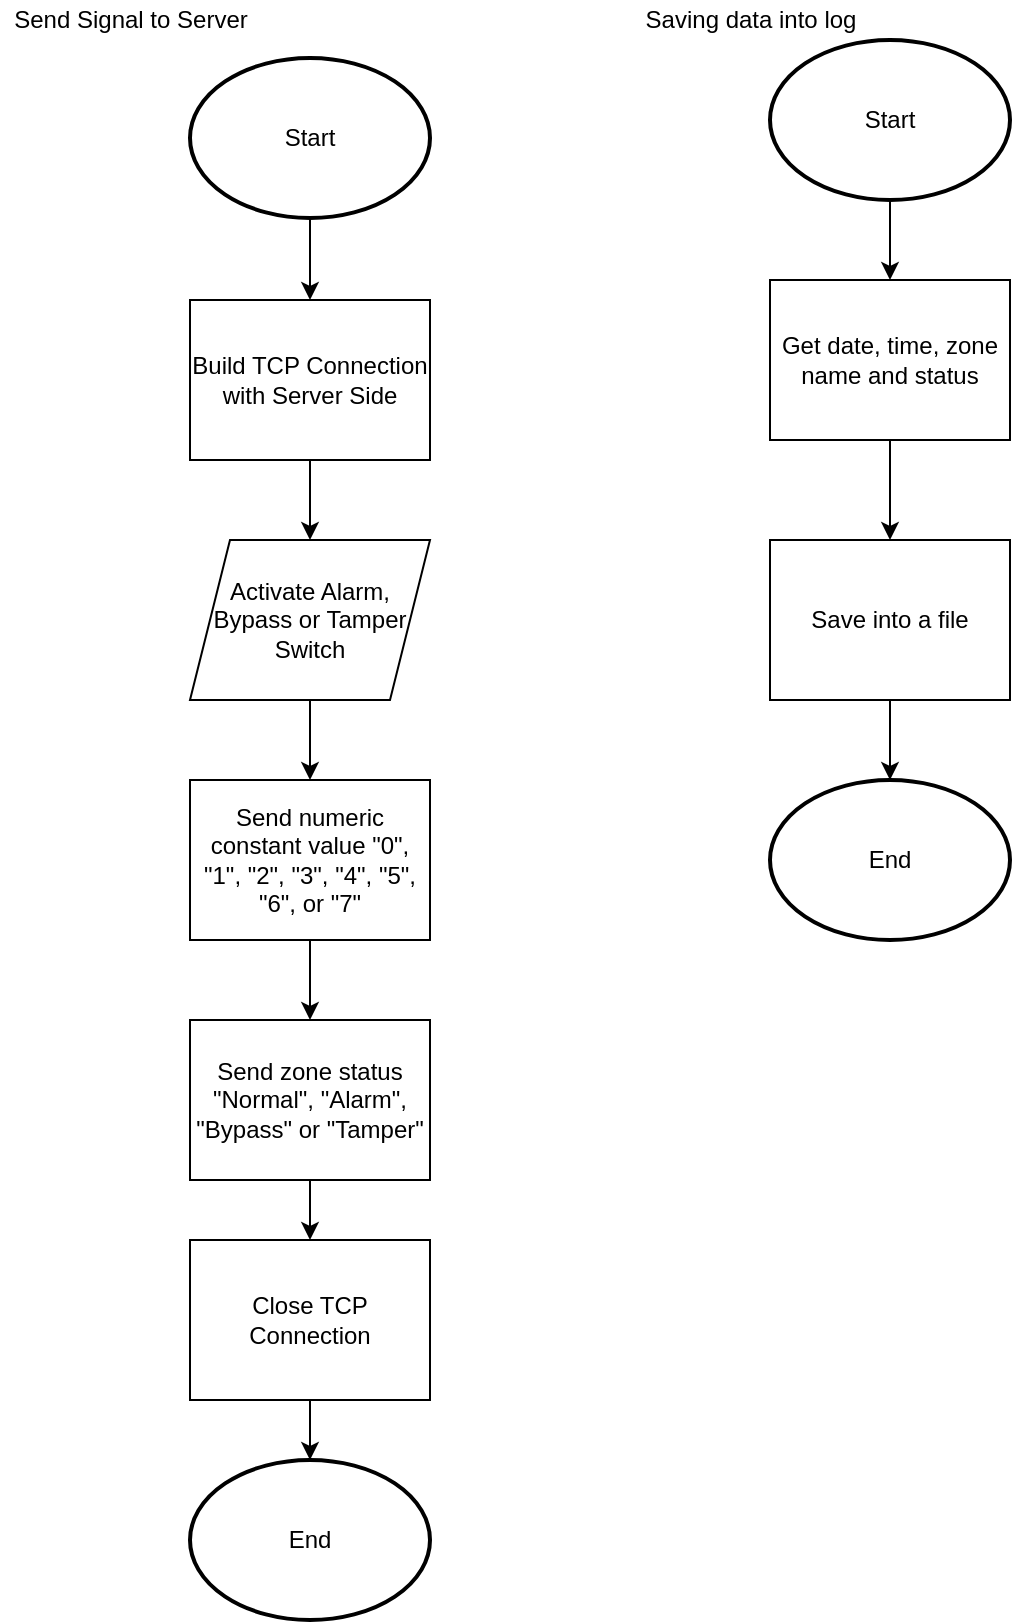 <mxfile version="18.1.2" type="device" pages="2"><diagram id="C5RBs43oDa-KdzZeNtuy" name="Client"><mxGraphModel dx="509" dy="529" grid="1" gridSize="10" guides="1" tooltips="1" connect="1" arrows="1" fold="1" page="1" pageScale="1" pageWidth="827" pageHeight="1169" math="0" shadow="0"><root><mxCell id="WIyWlLk6GJQsqaUBKTNV-0"/><mxCell id="WIyWlLk6GJQsqaUBKTNV-1" parent="WIyWlLk6GJQsqaUBKTNV-0"/><mxCell id="CiZmC6nplybkObY9BXXn-0" style="edgeStyle=orthogonalEdgeStyle;rounded=0;orthogonalLoop=1;jettySize=auto;html=1;entryX=0.5;entryY=0;entryDx=0;entryDy=0;" edge="1" parent="WIyWlLk6GJQsqaUBKTNV-1" source="CiZmC6nplybkObY9BXXn-1" target="CiZmC6nplybkObY9BXXn-30"><mxGeometry relative="1" as="geometry"/></mxCell><mxCell id="CiZmC6nplybkObY9BXXn-1" value="Start" style="strokeWidth=2;html=1;shape=mxgraph.flowchart.start_1;whiteSpace=wrap;" vertex="1" parent="WIyWlLk6GJQsqaUBKTNV-1"><mxGeometry x="230" y="129" width="120" height="80" as="geometry"/></mxCell><mxCell id="CiZmC6nplybkObY9BXXn-4" style="edgeStyle=orthogonalEdgeStyle;rounded=0;orthogonalLoop=1;jettySize=auto;html=1;exitX=0.5;exitY=1;exitDx=0;exitDy=0;entryX=0.5;entryY=0;entryDx=0;entryDy=0;" edge="1" parent="WIyWlLk6GJQsqaUBKTNV-1" source="CiZmC6nplybkObY9BXXn-5" target="CiZmC6nplybkObY9BXXn-19"><mxGeometry relative="1" as="geometry"><mxPoint x="290" y="380" as="targetPoint"/></mxGeometry></mxCell><mxCell id="CiZmC6nplybkObY9BXXn-5" value="Activate Alarm, Bypass or Tamper Switch" style="shape=parallelogram;perimeter=parallelogramPerimeter;whiteSpace=wrap;html=1;fixedSize=1;" vertex="1" parent="WIyWlLk6GJQsqaUBKTNV-1"><mxGeometry x="230" y="370" width="120" height="80" as="geometry"/></mxCell><mxCell id="CiZmC6nplybkObY9BXXn-39" style="edgeStyle=orthogonalEdgeStyle;rounded=0;orthogonalLoop=1;jettySize=auto;html=1;entryX=0.5;entryY=0;entryDx=0;entryDy=0;" edge="1" parent="WIyWlLk6GJQsqaUBKTNV-1" source="CiZmC6nplybkObY9BXXn-14" target="CiZmC6nplybkObY9BXXn-38"><mxGeometry relative="1" as="geometry"/></mxCell><mxCell id="CiZmC6nplybkObY9BXXn-14" value="Get date, time, zone name and status" style="rounded=0;whiteSpace=wrap;html=1;" vertex="1" parent="WIyWlLk6GJQsqaUBKTNV-1"><mxGeometry x="520" y="240" width="120" height="80" as="geometry"/></mxCell><mxCell id="CiZmC6nplybkObY9BXXn-15" value="End" style="strokeWidth=2;html=1;shape=mxgraph.flowchart.start_1;whiteSpace=wrap;" vertex="1" parent="WIyWlLk6GJQsqaUBKTNV-1"><mxGeometry x="230" y="830" width="120" height="80" as="geometry"/></mxCell><mxCell id="CiZmC6nplybkObY9BXXn-18" style="edgeStyle=orthogonalEdgeStyle;rounded=0;orthogonalLoop=1;jettySize=auto;html=1;exitX=0.5;exitY=1;exitDx=0;exitDy=0;entryX=0.5;entryY=0;entryDx=0;entryDy=0;" edge="1" parent="WIyWlLk6GJQsqaUBKTNV-1" source="CiZmC6nplybkObY9BXXn-19" target="CiZmC6nplybkObY9BXXn-32"><mxGeometry relative="1" as="geometry"/></mxCell><mxCell id="CiZmC6nplybkObY9BXXn-19" value="Send numeric constant value &quot;0&quot;, &quot;1&quot;, &quot;2&quot;, &quot;3&quot;, &quot;4&quot;, &quot;5&quot;, &quot;6&quot;, or &quot;7&quot;" style="rounded=0;whiteSpace=wrap;html=1;" vertex="1" parent="WIyWlLk6GJQsqaUBKTNV-1"><mxGeometry x="230" y="490" width="120" height="80" as="geometry"/></mxCell><mxCell id="CiZmC6nplybkObY9BXXn-31" style="edgeStyle=orthogonalEdgeStyle;rounded=0;orthogonalLoop=1;jettySize=auto;html=1;entryX=0.5;entryY=0;entryDx=0;entryDy=0;" edge="1" parent="WIyWlLk6GJQsqaUBKTNV-1" source="CiZmC6nplybkObY9BXXn-30" target="CiZmC6nplybkObY9BXXn-5"><mxGeometry relative="1" as="geometry"/></mxCell><mxCell id="CiZmC6nplybkObY9BXXn-30" value="Build TCP Connection with Server Side" style="rounded=0;whiteSpace=wrap;html=1;" vertex="1" parent="WIyWlLk6GJQsqaUBKTNV-1"><mxGeometry x="230" y="250" width="120" height="80" as="geometry"/></mxCell><mxCell id="CiZmC6nplybkObY9BXXn-33" style="edgeStyle=orthogonalEdgeStyle;rounded=0;orthogonalLoop=1;jettySize=auto;html=1;exitX=0.5;exitY=1;exitDx=0;exitDy=0;entryX=0.5;entryY=0;entryDx=0;entryDy=0;" edge="1" parent="WIyWlLk6GJQsqaUBKTNV-1" source="CiZmC6nplybkObY9BXXn-32" target="fEdqInyRzFlSVvxhkEdZ-0"><mxGeometry relative="1" as="geometry"/></mxCell><mxCell id="CiZmC6nplybkObY9BXXn-32" value="Send zone status &quot;Normal&quot;, &quot;Alarm&quot;, &quot;Bypass&quot; or &quot;Tamper&quot;" style="rounded=0;whiteSpace=wrap;html=1;" vertex="1" parent="WIyWlLk6GJQsqaUBKTNV-1"><mxGeometry x="230" y="610" width="120" height="80" as="geometry"/></mxCell><mxCell id="CiZmC6nplybkObY9BXXn-34" value="Send Signal to Server" style="text;html=1;align=center;verticalAlign=middle;resizable=0;points=[];autosize=1;strokeColor=none;fillColor=none;" vertex="1" parent="WIyWlLk6GJQsqaUBKTNV-1"><mxGeometry x="135" y="100" width="130" height="20" as="geometry"/></mxCell><mxCell id="CiZmC6nplybkObY9BXXn-36" style="edgeStyle=orthogonalEdgeStyle;rounded=0;orthogonalLoop=1;jettySize=auto;html=1;entryX=0.5;entryY=0;entryDx=0;entryDy=0;" edge="1" parent="WIyWlLk6GJQsqaUBKTNV-1" source="CiZmC6nplybkObY9BXXn-35" target="CiZmC6nplybkObY9BXXn-14"><mxGeometry relative="1" as="geometry"><mxPoint x="580" y="240" as="targetPoint"/></mxGeometry></mxCell><mxCell id="CiZmC6nplybkObY9BXXn-35" value="Start" style="strokeWidth=2;html=1;shape=mxgraph.flowchart.start_1;whiteSpace=wrap;" vertex="1" parent="WIyWlLk6GJQsqaUBKTNV-1"><mxGeometry x="520" y="120" width="120" height="80" as="geometry"/></mxCell><mxCell id="CiZmC6nplybkObY9BXXn-42" style="edgeStyle=orthogonalEdgeStyle;rounded=0;orthogonalLoop=1;jettySize=auto;html=1;entryX=0.5;entryY=0;entryDx=0;entryDy=0;entryPerimeter=0;" edge="1" parent="WIyWlLk6GJQsqaUBKTNV-1" source="CiZmC6nplybkObY9BXXn-38" target="CiZmC6nplybkObY9BXXn-40"><mxGeometry relative="1" as="geometry"/></mxCell><mxCell id="CiZmC6nplybkObY9BXXn-38" value="Save into a file" style="rounded=0;whiteSpace=wrap;html=1;" vertex="1" parent="WIyWlLk6GJQsqaUBKTNV-1"><mxGeometry x="520" y="370" width="120" height="80" as="geometry"/></mxCell><mxCell id="CiZmC6nplybkObY9BXXn-40" value="End" style="strokeWidth=2;html=1;shape=mxgraph.flowchart.start_1;whiteSpace=wrap;" vertex="1" parent="WIyWlLk6GJQsqaUBKTNV-1"><mxGeometry x="520" y="490" width="120" height="80" as="geometry"/></mxCell><mxCell id="CiZmC6nplybkObY9BXXn-44" value="Saving data into log" style="text;html=1;align=center;verticalAlign=middle;resizable=0;points=[];autosize=1;strokeColor=none;fillColor=none;" vertex="1" parent="WIyWlLk6GJQsqaUBKTNV-1"><mxGeometry x="450" y="100" width="120" height="20" as="geometry"/></mxCell><mxCell id="fEdqInyRzFlSVvxhkEdZ-1" style="edgeStyle=orthogonalEdgeStyle;rounded=0;orthogonalLoop=1;jettySize=auto;html=1;entryX=0.5;entryY=0;entryDx=0;entryDy=0;entryPerimeter=0;" edge="1" parent="WIyWlLk6GJQsqaUBKTNV-1" source="fEdqInyRzFlSVvxhkEdZ-0" target="CiZmC6nplybkObY9BXXn-15"><mxGeometry relative="1" as="geometry"/></mxCell><mxCell id="fEdqInyRzFlSVvxhkEdZ-0" value="Close TCP Connection" style="rounded=0;whiteSpace=wrap;html=1;" vertex="1" parent="WIyWlLk6GJQsqaUBKTNV-1"><mxGeometry x="230" y="720" width="120" height="80" as="geometry"/></mxCell></root></mxGraphModel></diagram><diagram id="gfGGGLHJPhlsq2-WT1lL" name="Server"><mxGraphModel dx="509" dy="529" grid="1" gridSize="10" guides="1" tooltips="1" connect="1" arrows="1" fold="1" page="1" pageScale="1" pageWidth="827" pageHeight="1169" math="0" shadow="0"><root><mxCell id="0"/><mxCell id="1" parent="0"/><mxCell id="Re_SOaLEexGFpgbK9Izk-1" style="edgeStyle=orthogonalEdgeStyle;rounded=0;orthogonalLoop=1;jettySize=auto;html=1;entryX=0.5;entryY=0;entryDx=0;entryDy=0;" edge="1" parent="1" source="Re_SOaLEexGFpgbK9Izk-2" target="Re_SOaLEexGFpgbK9Izk-9"><mxGeometry relative="1" as="geometry"/></mxCell><mxCell id="Re_SOaLEexGFpgbK9Izk-2" value="Start" style="strokeWidth=2;html=1;shape=mxgraph.flowchart.start_1;whiteSpace=wrap;" vertex="1" parent="1"><mxGeometry x="135" y="69" width="120" height="80" as="geometry"/></mxCell><mxCell id="Re_SOaLEexGFpgbK9Izk-3" style="edgeStyle=orthogonalEdgeStyle;rounded=0;orthogonalLoop=1;jettySize=auto;html=1;exitX=0.5;exitY=1;exitDx=0;exitDy=0;entryX=0.5;entryY=0;entryDx=0;entryDy=0;" edge="1" parent="1" source="Re_SOaLEexGFpgbK9Izk-4" target="okXugao_ikkAfPndYmxg-1"><mxGeometry relative="1" as="geometry"><mxPoint x="195" y="430" as="targetPoint"/></mxGeometry></mxCell><mxCell id="Re_SOaLEexGFpgbK9Izk-4" value="Read data that &lt;br&gt;is sent over" style="shape=parallelogram;perimeter=parallelogramPerimeter;whiteSpace=wrap;html=1;fixedSize=1;" vertex="1" parent="1"><mxGeometry x="135" y="310" width="120" height="80" as="geometry"/></mxCell><mxCell id="Re_SOaLEexGFpgbK9Izk-5" value="End" style="strokeWidth=2;html=1;shape=mxgraph.flowchart.start_1;whiteSpace=wrap;" vertex="1" parent="1"><mxGeometry x="135" y="690" width="120" height="80" as="geometry"/></mxCell><mxCell id="Re_SOaLEexGFpgbK9Izk-6" style="edgeStyle=orthogonalEdgeStyle;rounded=0;orthogonalLoop=1;jettySize=auto;html=1;exitX=0.5;exitY=1;exitDx=0;exitDy=0;entryX=0.5;entryY=0;entryDx=0;entryDy=0;" edge="1" parent="1" target="Re_SOaLEexGFpgbK9Izk-11"><mxGeometry relative="1" as="geometry"><mxPoint x="195" y="510" as="sourcePoint"/></mxGeometry></mxCell><mxCell id="Re_SOaLEexGFpgbK9Izk-8" style="edgeStyle=orthogonalEdgeStyle;rounded=0;orthogonalLoop=1;jettySize=auto;html=1;entryX=0.5;entryY=0;entryDx=0;entryDy=0;" edge="1" parent="1" source="Re_SOaLEexGFpgbK9Izk-9" target="Re_SOaLEexGFpgbK9Izk-4"><mxGeometry relative="1" as="geometry"/></mxCell><mxCell id="Re_SOaLEexGFpgbK9Izk-9" value="Build TCP Connection with Client Side" style="rounded=0;whiteSpace=wrap;html=1;" vertex="1" parent="1"><mxGeometry x="135" y="190" width="120" height="80" as="geometry"/></mxCell><mxCell id="Re_SOaLEexGFpgbK9Izk-10" style="edgeStyle=orthogonalEdgeStyle;rounded=0;orthogonalLoop=1;jettySize=auto;html=1;exitX=0.5;exitY=1;exitDx=0;exitDy=0;entryX=0.5;entryY=0;entryDx=0;entryDy=0;entryPerimeter=0;" edge="1" parent="1" source="Re_SOaLEexGFpgbK9Izk-11" target="Re_SOaLEexGFpgbK9Izk-5"><mxGeometry relative="1" as="geometry"/></mxCell><mxCell id="Re_SOaLEexGFpgbK9Izk-11" value="Close TCP Connection" style="rounded=0;whiteSpace=wrap;html=1;" vertex="1" parent="1"><mxGeometry x="135" y="550" width="120" height="80" as="geometry"/></mxCell><mxCell id="Re_SOaLEexGFpgbK9Izk-12" value="Receive Signal from Client" style="text;html=1;align=center;verticalAlign=middle;resizable=0;points=[];autosize=1;strokeColor=none;fillColor=none;" vertex="1" parent="1"><mxGeometry x="25" y="40" width="160" height="20" as="geometry"/></mxCell><mxCell id="okXugao_ikkAfPndYmxg-1" value="According to the value sent over, activate different light indicators" style="rounded=0;whiteSpace=wrap;html=1;" vertex="1" parent="1"><mxGeometry x="135" y="430" width="120" height="80" as="geometry"/></mxCell></root></mxGraphModel></diagram></mxfile>